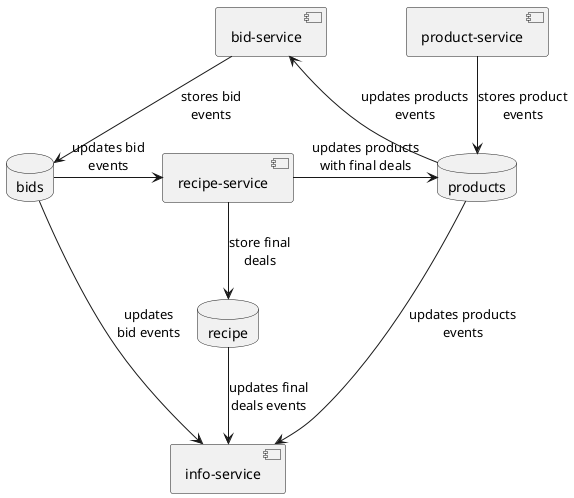 @startuml arch-1

component "bid-service" as BIDS

database "bids" as BIDS_TOPIC

BIDS --> BIDS_TOPIC: stores bid\nevents

component "recipe-service" as RECIPE

database "recipe" as RECIPE_TOPIC

RECIPE --> RECIPE_TOPIC: store final\ndeals

BIDS_TOPIC -> RECIPE: updates bid\nevents

component "product-service" as PRODUCT

database "products" as PRODUCT_TOPIC

PRODUCT --> PRODUCT_TOPIC: stores product\nevents

RECIPE -> PRODUCT_TOPIC: updates products\nwith final deals

component "info-service" as INFO

BIDS_TOPIC --> INFO: updates\nbid events

PRODUCT_TOPIC ---> INFO: updates products\nevents

RECIPE_TOPIC --> INFO: updates final\ndeals events

BIDS <-- PRODUCT_TOPIC: updates products\nevents

@enduml
